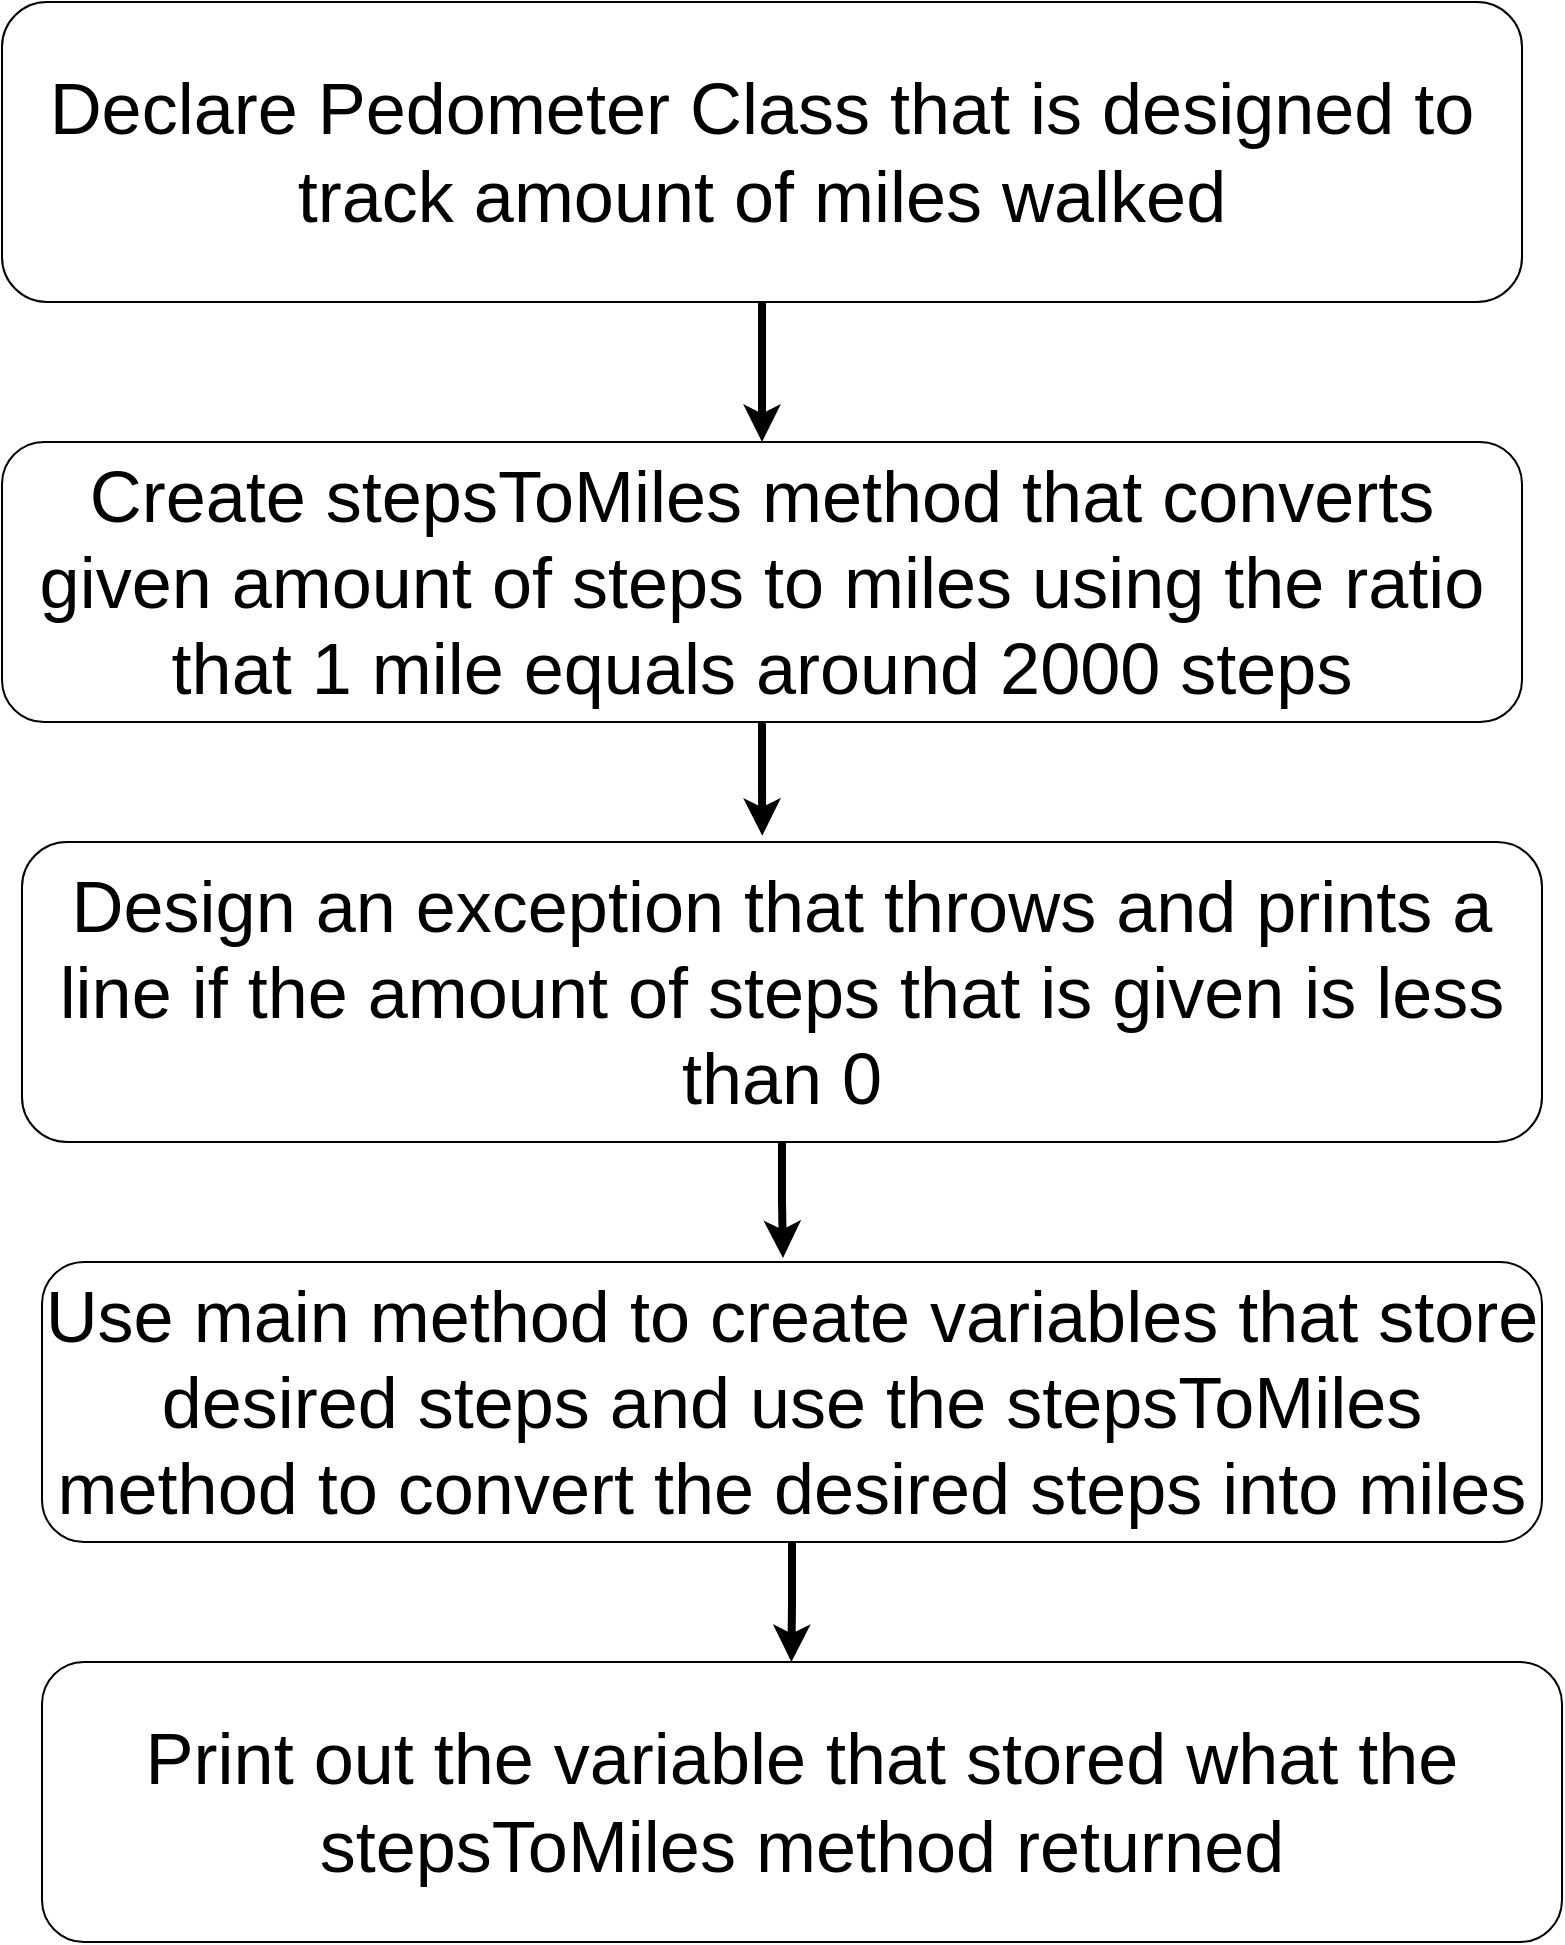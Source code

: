 <mxfile version="26.1.1">
  <diagram name="Page-1" id="wo_PyHSAiUrWYHA0a5fP">
    <mxGraphModel dx="1909" dy="1013" grid="1" gridSize="10" guides="1" tooltips="1" connect="1" arrows="1" fold="1" page="1" pageScale="1" pageWidth="850" pageHeight="1100" math="0" shadow="0">
      <root>
        <mxCell id="0" />
        <mxCell id="1" parent="0" />
        <mxCell id="nDfccosQX7OUlKeGl7O3-7" style="edgeStyle=orthogonalEdgeStyle;rounded=0;orthogonalLoop=1;jettySize=auto;html=1;entryX=0.5;entryY=0;entryDx=0;entryDy=0;strokeWidth=4;" edge="1" parent="1" source="nDfccosQX7OUlKeGl7O3-1" target="nDfccosQX7OUlKeGl7O3-2">
          <mxGeometry relative="1" as="geometry" />
        </mxCell>
        <mxCell id="nDfccosQX7OUlKeGl7O3-1" value="&lt;font style=&quot;font-size: 36px;&quot;&gt;Declare Pedometer Class that is designed to track amount of miles walked&lt;/font&gt;" style="rounded=1;whiteSpace=wrap;html=1;" vertex="1" parent="1">
          <mxGeometry x="40" y="80" width="760" height="150" as="geometry" />
        </mxCell>
        <mxCell id="nDfccosQX7OUlKeGl7O3-2" value="&lt;font style=&quot;font-size: 36px;&quot;&gt;Create stepsToMiles method that converts given amount of steps to miles using the ratio that 1 mile equals around 2000 steps&lt;/font&gt;" style="rounded=1;whiteSpace=wrap;html=1;" vertex="1" parent="1">
          <mxGeometry x="40" y="300" width="760" height="140" as="geometry" />
        </mxCell>
        <mxCell id="nDfccosQX7OUlKeGl7O3-3" value="&lt;font style=&quot;font-size: 36px;&quot;&gt;Design an exception that throws and prints a line if the amount of steps that is given is less than 0&lt;/font&gt;" style="rounded=1;whiteSpace=wrap;html=1;" vertex="1" parent="1">
          <mxGeometry x="50" y="500" width="760" height="150" as="geometry" />
        </mxCell>
        <mxCell id="nDfccosQX7OUlKeGl7O3-4" value="&lt;font style=&quot;font-size: 36px;&quot;&gt;Use main method to create variables that store desired steps and use the stepsToMiles method to convert the desired steps into miles&lt;/font&gt;" style="rounded=1;whiteSpace=wrap;html=1;" vertex="1" parent="1">
          <mxGeometry x="60" y="710" width="750" height="140" as="geometry" />
        </mxCell>
        <mxCell id="nDfccosQX7OUlKeGl7O3-5" value="&lt;font style=&quot;font-size: 36px;&quot;&gt;Print out the variable that stored what the stepsToMiles method returned&lt;/font&gt;" style="rounded=1;whiteSpace=wrap;html=1;" vertex="1" parent="1">
          <mxGeometry x="60" y="910" width="760" height="140" as="geometry" />
        </mxCell>
        <mxCell id="nDfccosQX7OUlKeGl7O3-8" style="edgeStyle=orthogonalEdgeStyle;rounded=0;orthogonalLoop=1;jettySize=auto;html=1;entryX=0.487;entryY=-0.021;entryDx=0;entryDy=0;entryPerimeter=0;strokeWidth=4;" edge="1" parent="1" source="nDfccosQX7OUlKeGl7O3-2" target="nDfccosQX7OUlKeGl7O3-3">
          <mxGeometry relative="1" as="geometry" />
        </mxCell>
        <mxCell id="nDfccosQX7OUlKeGl7O3-9" style="edgeStyle=orthogonalEdgeStyle;rounded=0;orthogonalLoop=1;jettySize=auto;html=1;entryX=0.494;entryY=-0.014;entryDx=0;entryDy=0;entryPerimeter=0;strokeWidth=4;" edge="1" parent="1" source="nDfccosQX7OUlKeGl7O3-3" target="nDfccosQX7OUlKeGl7O3-4">
          <mxGeometry relative="1" as="geometry" />
        </mxCell>
        <mxCell id="nDfccosQX7OUlKeGl7O3-10" style="edgeStyle=orthogonalEdgeStyle;rounded=0;orthogonalLoop=1;jettySize=auto;html=1;entryX=0.493;entryY=0;entryDx=0;entryDy=0;entryPerimeter=0;strokeWidth=4;" edge="1" parent="1" source="nDfccosQX7OUlKeGl7O3-4" target="nDfccosQX7OUlKeGl7O3-5">
          <mxGeometry relative="1" as="geometry" />
        </mxCell>
      </root>
    </mxGraphModel>
  </diagram>
</mxfile>
